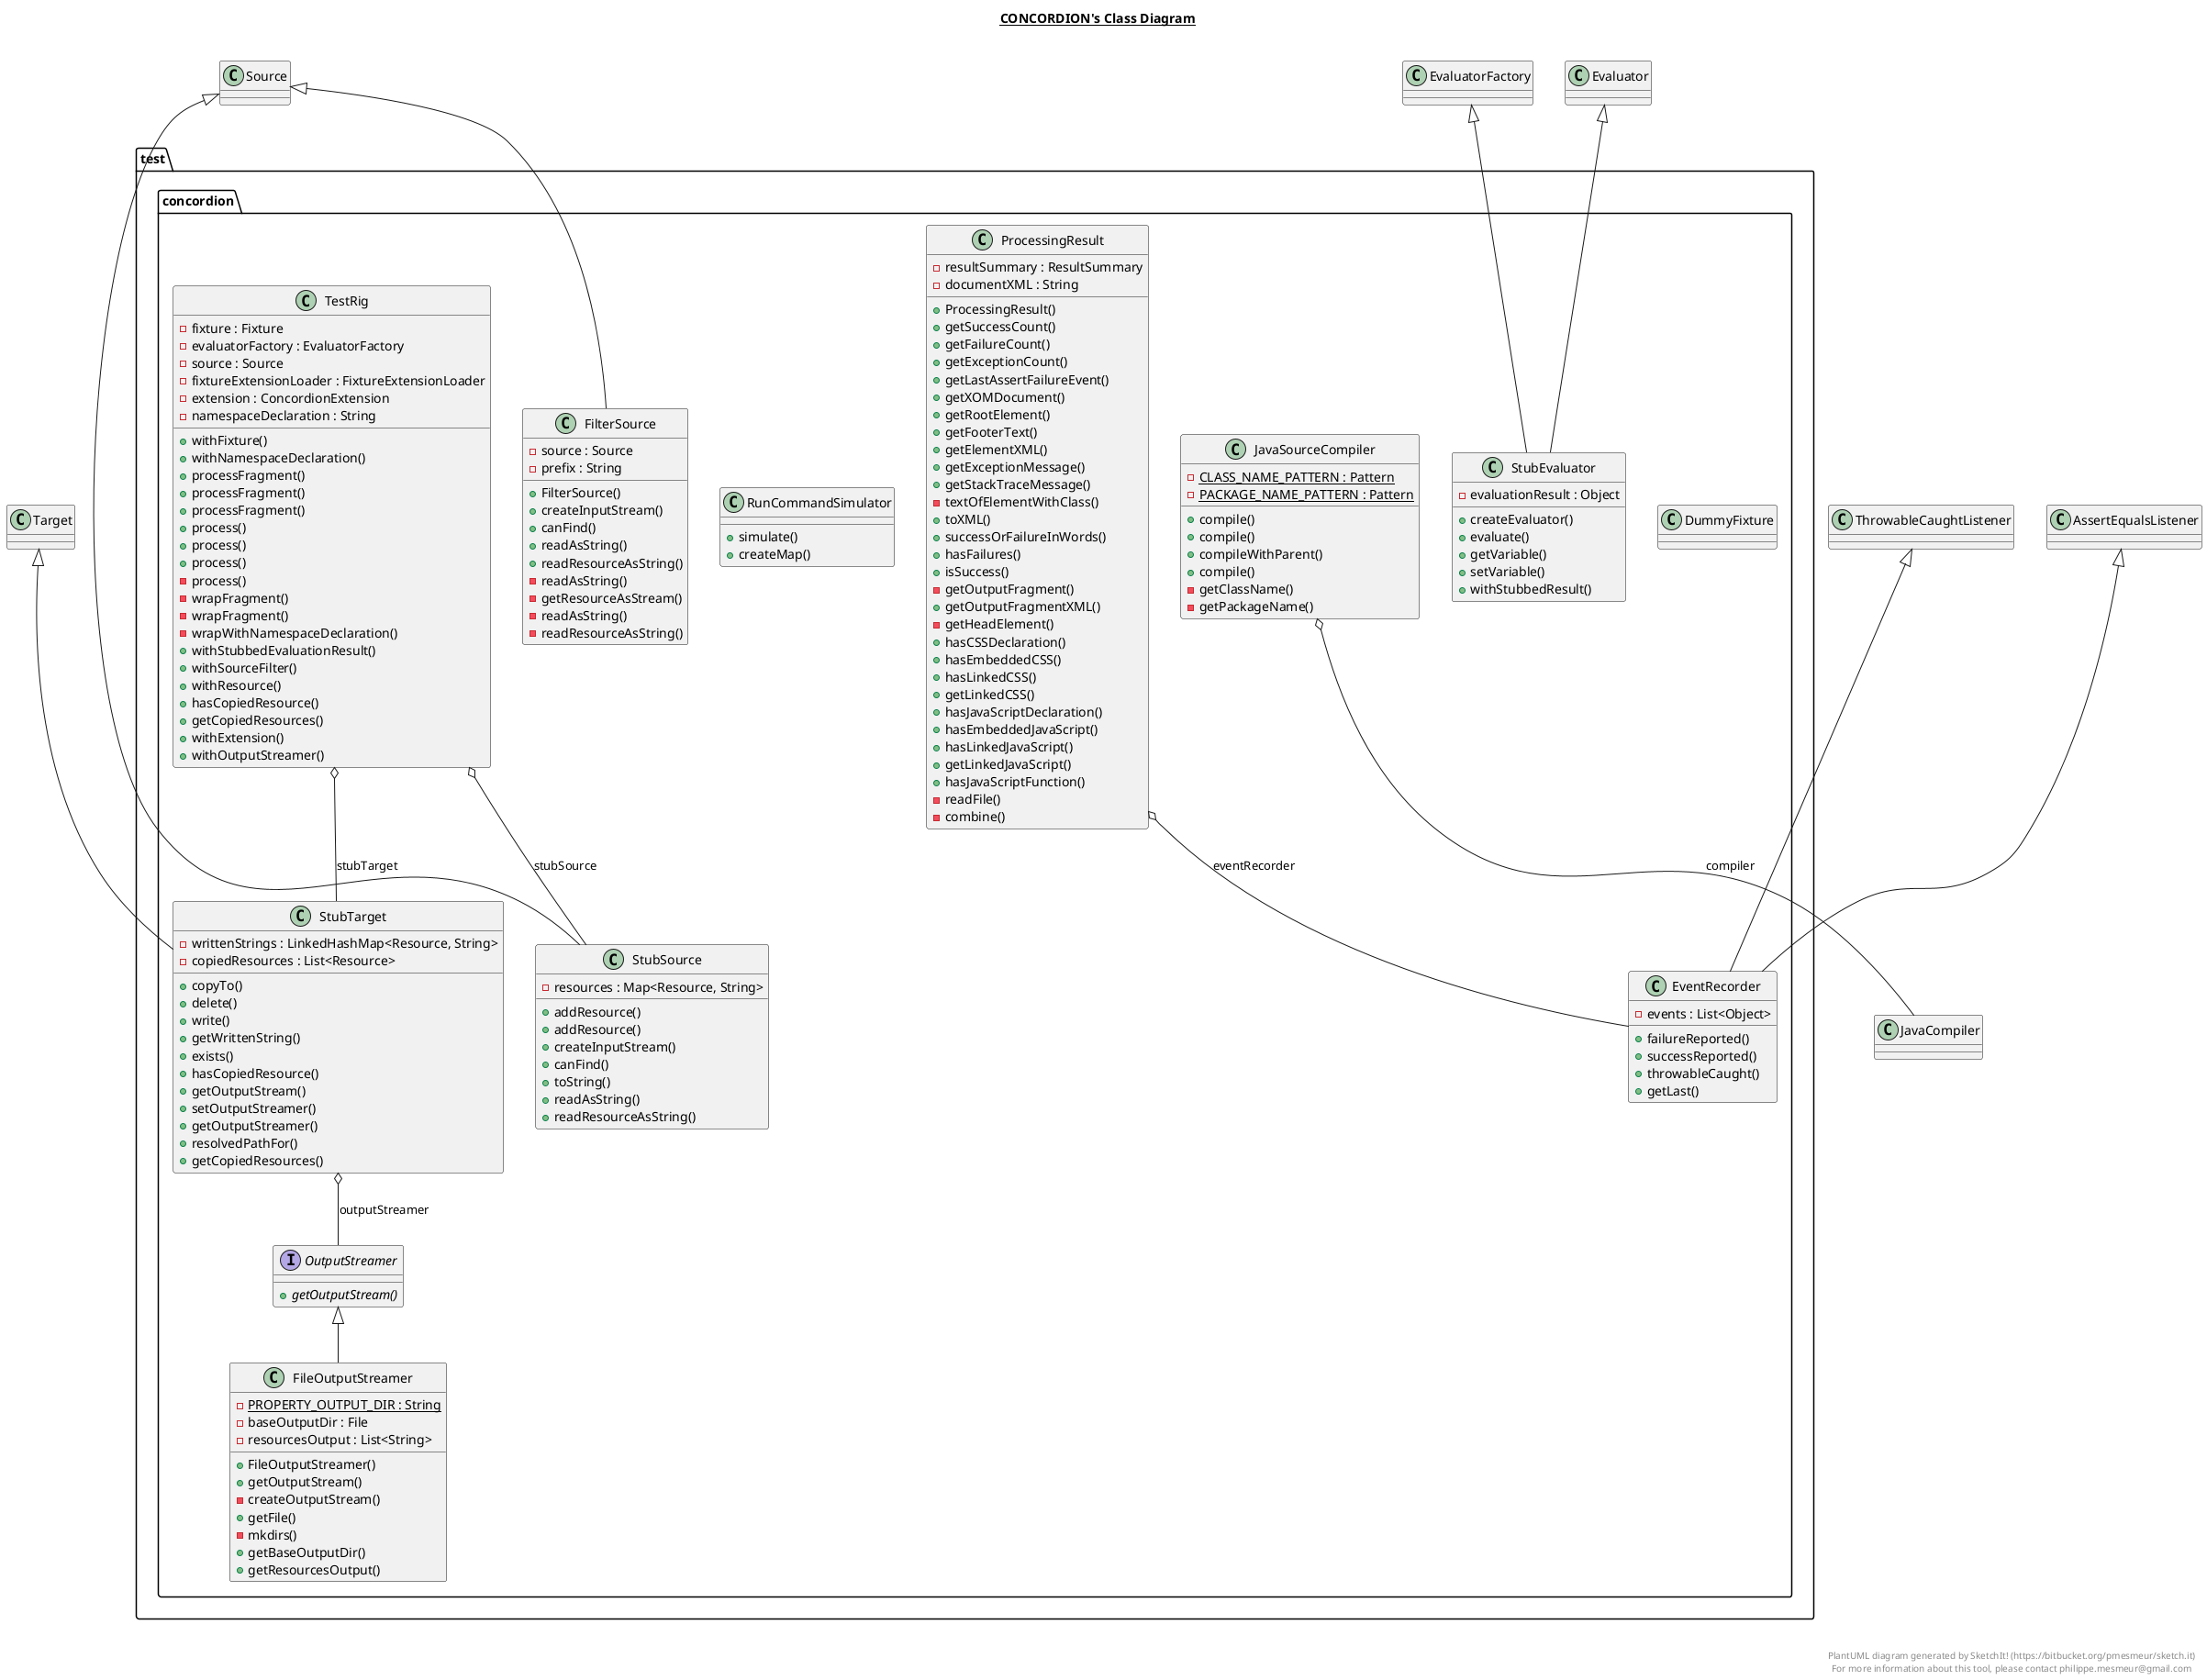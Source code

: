@startuml

title __CONCORDION's Class Diagram__\n

  package test.concordion {
    class DummyFixture {
    }
  }
  

  package test.concordion {
    class EventRecorder {
        - events : List<Object>
        + failureReported()
        + successReported()
        + throwableCaught()
        + getLast()
    }
  }
  

  package test.concordion {
    class FileOutputStreamer {
        {static} - PROPERTY_OUTPUT_DIR : String
        - baseOutputDir : File
        - resourcesOutput : List<String>
        + FileOutputStreamer()
        + getOutputStream()
        - createOutputStream()
        + getFile()
        - mkdirs()
        + getBaseOutputDir()
        + getResourcesOutput()
    }
  }
  

  package test.concordion {
    class FilterSource {
        - source : Source
        - prefix : String
        + FilterSource()
        + createInputStream()
        + canFind()
        + readAsString()
        + readResourceAsString()
        - readAsString()
        - getResourceAsStream()
        - readAsString()
        - readResourceAsString()
    }
  }
  

  package test.concordion {
    class JavaSourceCompiler {
        {static} - CLASS_NAME_PATTERN : Pattern
        {static} - PACKAGE_NAME_PATTERN : Pattern
        + compile()
        + compile()
        + compileWithParent()
        + compile()
        - getClassName()
        - getPackageName()
    }
  }
  

  package test.concordion {
    interface OutputStreamer {
        {abstract} + getOutputStream()
    }
  }
  

  package test.concordion {
    class ProcessingResult {
        - resultSummary : ResultSummary
        - documentXML : String
        + ProcessingResult()
        + getSuccessCount()
        + getFailureCount()
        + getExceptionCount()
        + getLastAssertFailureEvent()
        + getXOMDocument()
        + getRootElement()
        + getFooterText()
        + getElementXML()
        + getExceptionMessage()
        + getStackTraceMessage()
        - textOfElementWithClass()
        + toXML()
        + successOrFailureInWords()
        + hasFailures()
        + isSuccess()
        - getOutputFragment()
        + getOutputFragmentXML()
        - getHeadElement()
        + hasCSSDeclaration()
        + hasEmbeddedCSS()
        + hasLinkedCSS()
        + getLinkedCSS()
        + hasJavaScriptDeclaration()
        + hasEmbeddedJavaScript()
        + hasLinkedJavaScript()
        + getLinkedJavaScript()
        + hasJavaScriptFunction()
        - readFile()
        - combine()
    }
  }
  

  package test.concordion {
    class RunCommandSimulator {
        + simulate()
        + createMap()
    }
  }
  

  package test.concordion {
    class StubEvaluator {
        - evaluationResult : Object
        + createEvaluator()
        + evaluate()
        + getVariable()
        + setVariable()
        + withStubbedResult()
    }
  }
  

  package test.concordion {
    class StubSource {
        - resources : Map<Resource, String>
        + addResource()
        + addResource()
        + createInputStream()
        + canFind()
        + toString()
        + readAsString()
        + readResourceAsString()
    }
  }
  

  package test.concordion {
    class StubTarget {
        - writtenStrings : LinkedHashMap<Resource, String>
        - copiedResources : List<Resource>
        + copyTo()
        + delete()
        + write()
        + getWrittenString()
        + exists()
        + hasCopiedResource()
        + getOutputStream()
        + setOutputStreamer()
        + getOutputStreamer()
        + resolvedPathFor()
        + getCopiedResources()
    }
  }
  

  package test.concordion {
    class TestRig {
        - fixture : Fixture
        - evaluatorFactory : EvaluatorFactory
        - source : Source
        - fixtureExtensionLoader : FixtureExtensionLoader
        - extension : ConcordionExtension
        - namespaceDeclaration : String
        + withFixture()
        + withNamespaceDeclaration()
        + processFragment()
        + processFragment()
        + processFragment()
        + process()
        + process()
        + process()
        - process()
        - wrapFragment()
        - wrapFragment()
        - wrapWithNamespaceDeclaration()
        + withStubbedEvaluationResult()
        + withSourceFilter()
        + withResource()
        + hasCopiedResource()
        + getCopiedResources()
        + withExtension()
        + withOutputStreamer()
    }
  }
  

  EventRecorder -up-|> AssertEqualsListener
  EventRecorder -up-|> ThrowableCaughtListener
  FileOutputStreamer -up-|> OutputStreamer
  FilterSource -up-|> Source
  JavaSourceCompiler o-- JavaCompiler : compiler
  ProcessingResult o-- EventRecorder : eventRecorder
  StubEvaluator -up-|> Evaluator
  StubEvaluator -up-|> EvaluatorFactory
  StubSource -up-|> Source
  StubTarget -up-|> Target
  StubTarget o-- OutputStreamer : outputStreamer
  TestRig o-- StubSource : stubSource
  TestRig o-- StubTarget : stubTarget


right footer


PlantUML diagram generated by SketchIt! (https://bitbucket.org/pmesmeur/sketch.it)
For more information about this tool, please contact philippe.mesmeur@gmail.com
endfooter

@enduml
